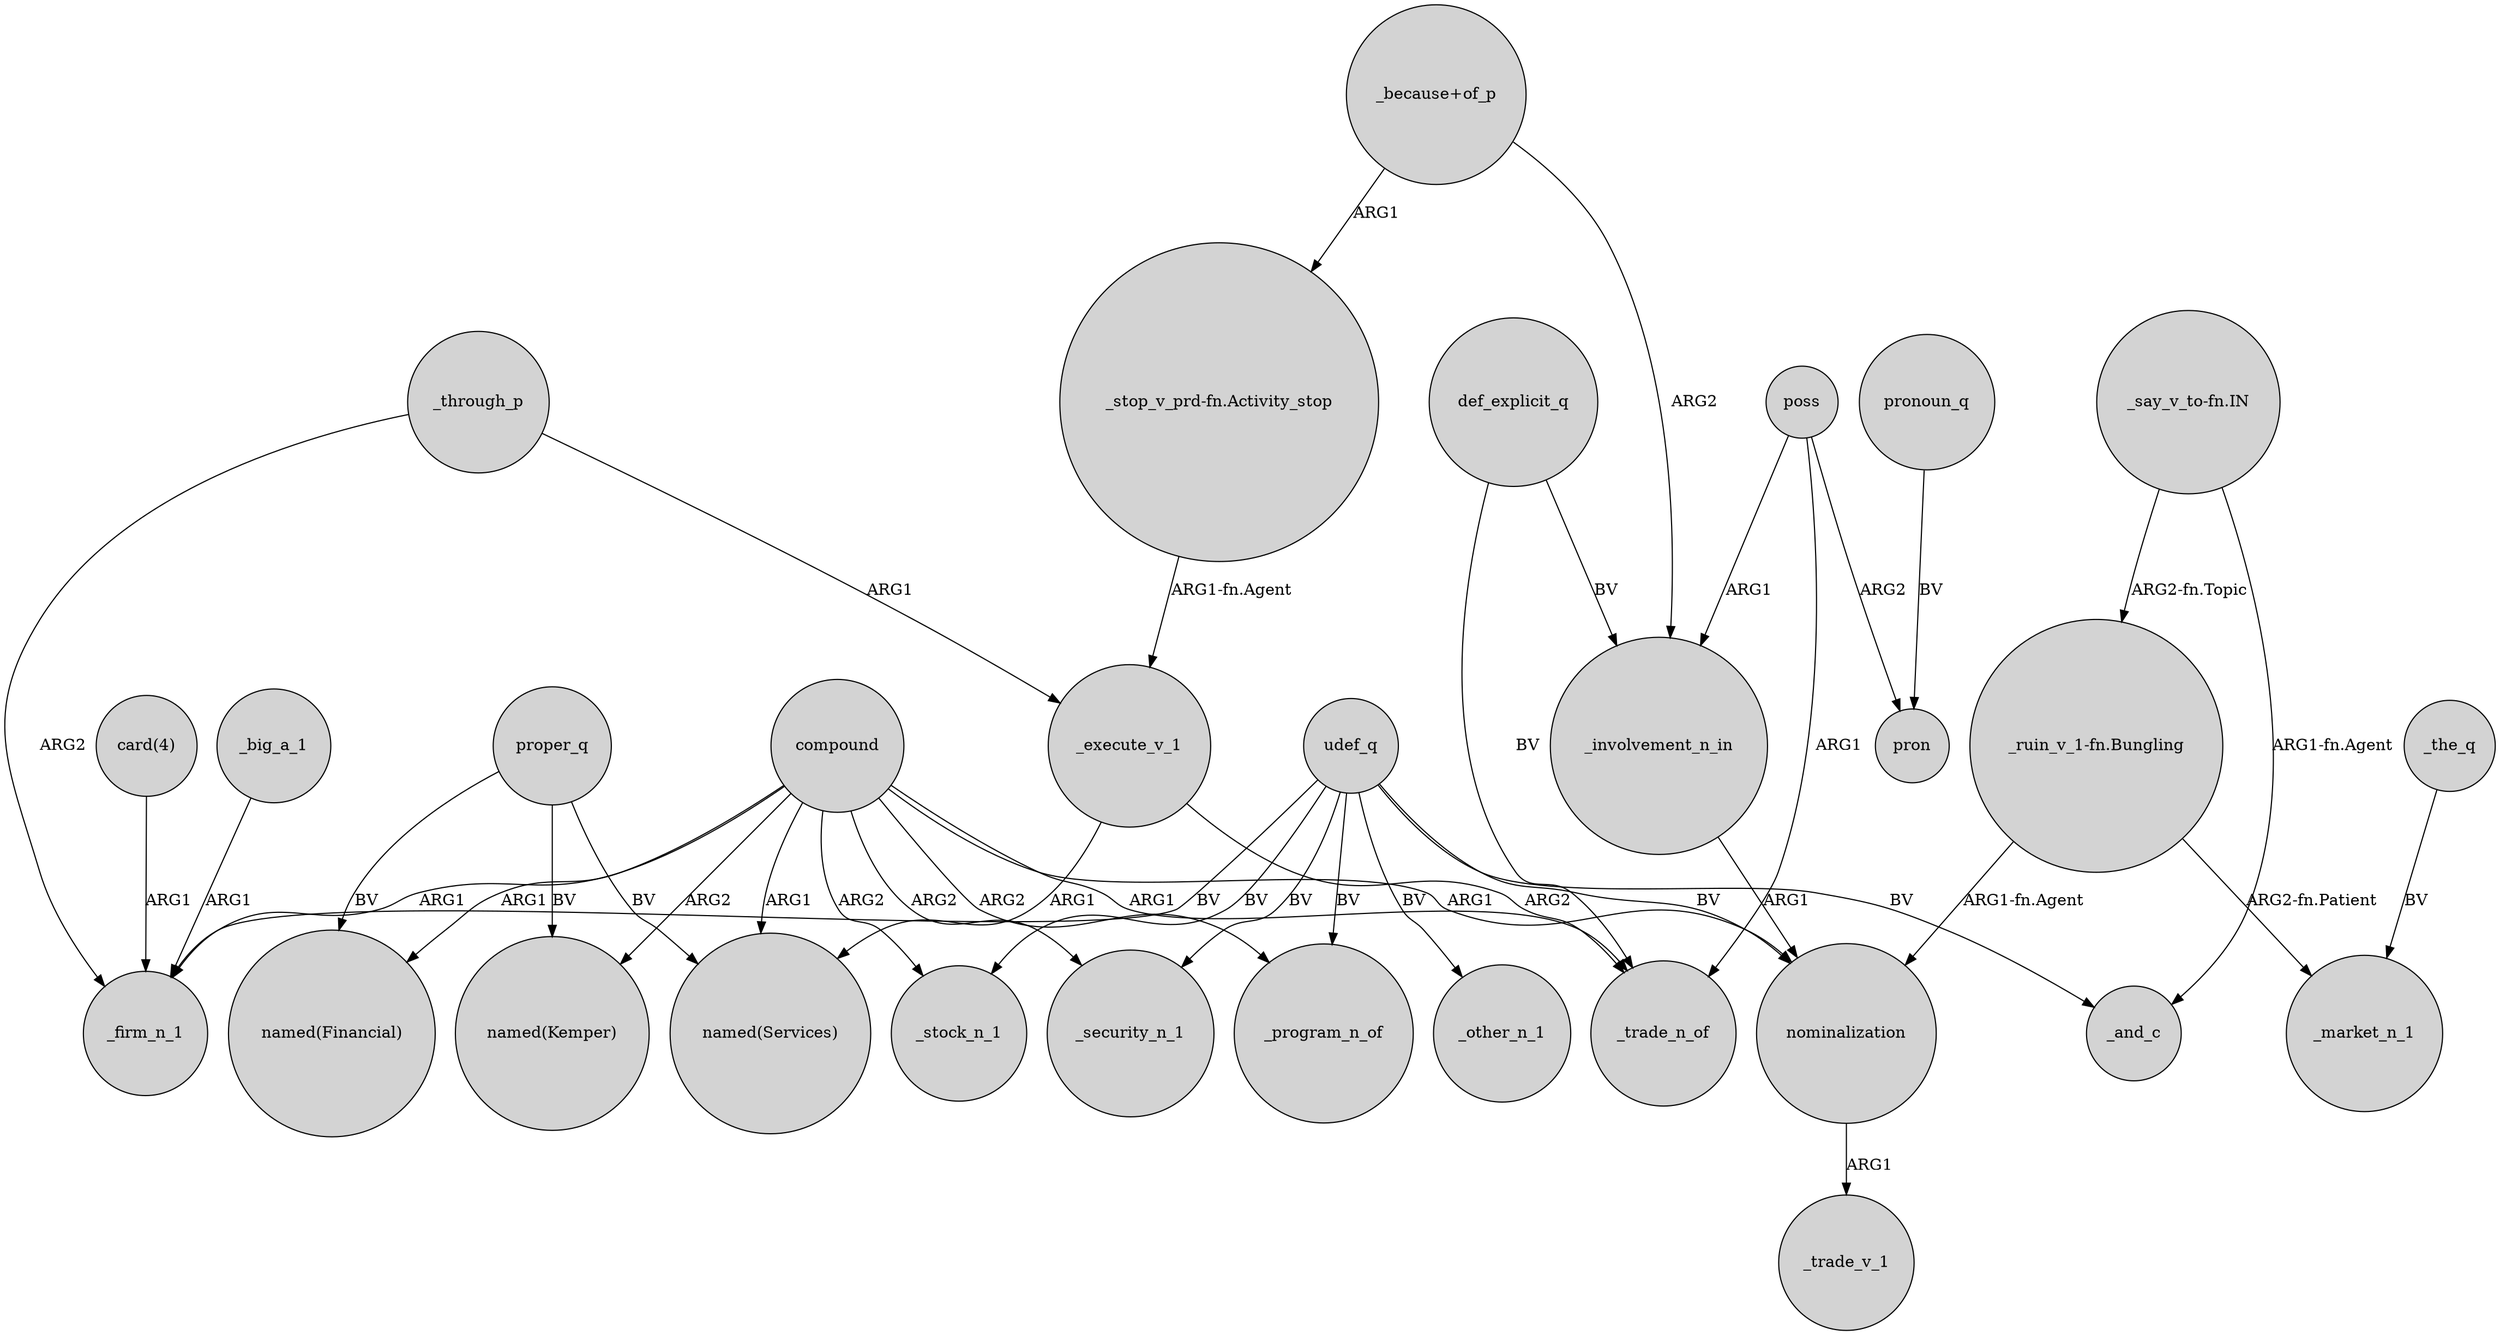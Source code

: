 digraph {
	node [shape=circle style=filled]
	_big_a_1 -> _firm_n_1 [label=ARG1]
	proper_q -> "named(Kemper)" [label=BV]
	"_ruin_v_1-fn.Bungling" -> _market_n_1 [label="ARG2-fn.Patient"]
	_through_p -> _firm_n_1 [label=ARG2]
	compound -> _program_n_of [label=ARG2]
	poss -> pron [label=ARG2]
	"_say_v_to-fn.IN" -> _and_c [label="ARG1-fn.Agent"]
	def_explicit_q -> _involvement_n_in [label=BV]
	compound -> "named(Services)" [label=ARG1]
	compound -> _trade_n_of [label=ARG1]
	compound -> _security_n_1 [label=ARG2]
	udef_q -> _firm_n_1 [label=BV]
	poss -> _involvement_n_in [label=ARG1]
	"card(4)" -> _firm_n_1 [label=ARG1]
	udef_q -> _program_n_of [label=BV]
	proper_q -> "named(Services)" [label=BV]
	_execute_v_1 -> "named(Services)" [label=ARG1]
	def_explicit_q -> _trade_n_of [label=BV]
	nominalization -> _trade_v_1 [label=ARG1]
	"_say_v_to-fn.IN" -> "_ruin_v_1-fn.Bungling" [label="ARG2-fn.Topic"]
	udef_q -> _other_n_1 [label=BV]
	compound -> _stock_n_1 [label=ARG2]
	poss -> _trade_n_of [label=ARG1]
	pronoun_q -> pron [label=BV]
	"_stop_v_prd-fn.Activity_stop" -> _execute_v_1 [label="ARG1-fn.Agent"]
	proper_q -> "named(Financial)" [label=BV]
	udef_q -> _stock_n_1 [label=BV]
	compound -> "named(Kemper)" [label=ARG2]
	_involvement_n_in -> nominalization [label=ARG1]
	"_because+of_p" -> _involvement_n_in [label=ARG2]
	compound -> _firm_n_1 [label=ARG1]
	udef_q -> nominalization [label=BV]
	_execute_v_1 -> _trade_n_of [label=ARG2]
	"_because+of_p" -> "_stop_v_prd-fn.Activity_stop" [label=ARG1]
	"_ruin_v_1-fn.Bungling" -> nominalization [label="ARG1-fn.Agent"]
	_the_q -> _market_n_1 [label=BV]
	udef_q -> _and_c [label=BV]
	compound -> nominalization [label=ARG1]
	_through_p -> _execute_v_1 [label=ARG1]
	udef_q -> _security_n_1 [label=BV]
	compound -> "named(Financial)" [label=ARG1]
}
